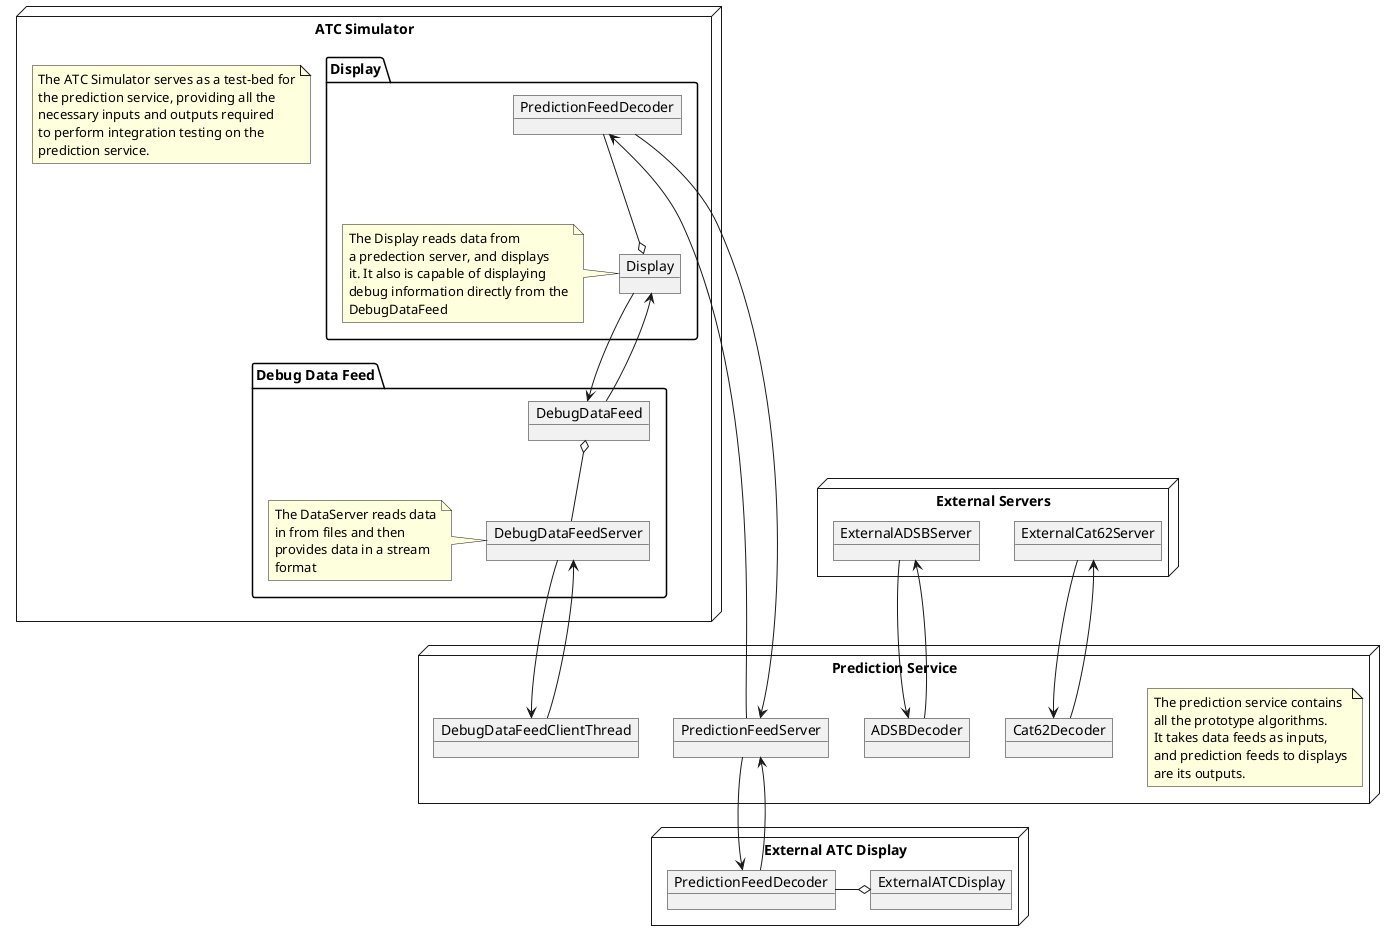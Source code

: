 @startuml

package "External Servers" as External <<Node>> {
  object ExternalCat62Server
  object ExternalADSBServer
}

package "External ATC Display" as ExternalATCDisplayPackage <<Node>> {
  object ExternalATCDisplay
  object "PredictionFeedDecoder" as ExternalPredictionFeedDecoder

  ExternalATCDisplay o-left- ExternalPredictionFeedDecoder
}

package "Prediction Service" as PredictionService <<Node>> {
  note as N2
  The prediction service contains
  all the prototype algorithms.
  It takes data feeds as inputs,
  and prediction feeds to displays
  are its outputs.
  end note

  object DebugDataFeedClientThread
  object PredictionFeedServer
  object Cat62Decoder
  object ADSBDecoder
}

package "ATC Simulator" as ATCSimulator <<Node>> {
  note as N1
  The ATC Simulator serves as a test-bed for
  the prediction service, providing all the
  necessary inputs and outputs required
  to perform integration testing on the
  prediction service.
  end note

  package "Display" as DisplayPackage {
    object PredictionFeedDecoder
    object Display
    note left of Display
    The Display reads data from
    a predection server, and displays
    it. It also is capable of displaying
    debug information directly from the
    DebugDataFeed
    end note

    PredictionFeedDecoder --o Display
  }

  package "Debug Data Feed" as DebugDataFeedPackage {
    object DebugDataFeed
    object DebugDataFeedServer

    DebugDataFeed o-- DebugDataFeedServer

    note left of DebugDataFeedServer
    The DataServer reads data
    in from files and then
    provides data in a stream
    format
    end note
  }

  Display --> DebugDataFeed
  Display <-- DebugDataFeed

}

DebugDataFeedServer --> DebugDataFeedClientThread
DebugDataFeedServer <-- DebugDataFeedClientThread

PredictionFeedServer --> PredictionFeedDecoder
PredictionFeedServer <-- PredictionFeedDecoder
PredictionFeedServer --> ExternalPredictionFeedDecoder
PredictionFeedServer <-- ExternalPredictionFeedDecoder
ExternalCat62Server --> Cat62Decoder
ExternalCat62Server <-- Cat62Decoder

ExternalADSBServer --> ADSBDecoder
ExternalADSBServer <-- ADSBDecoder

@enduml
